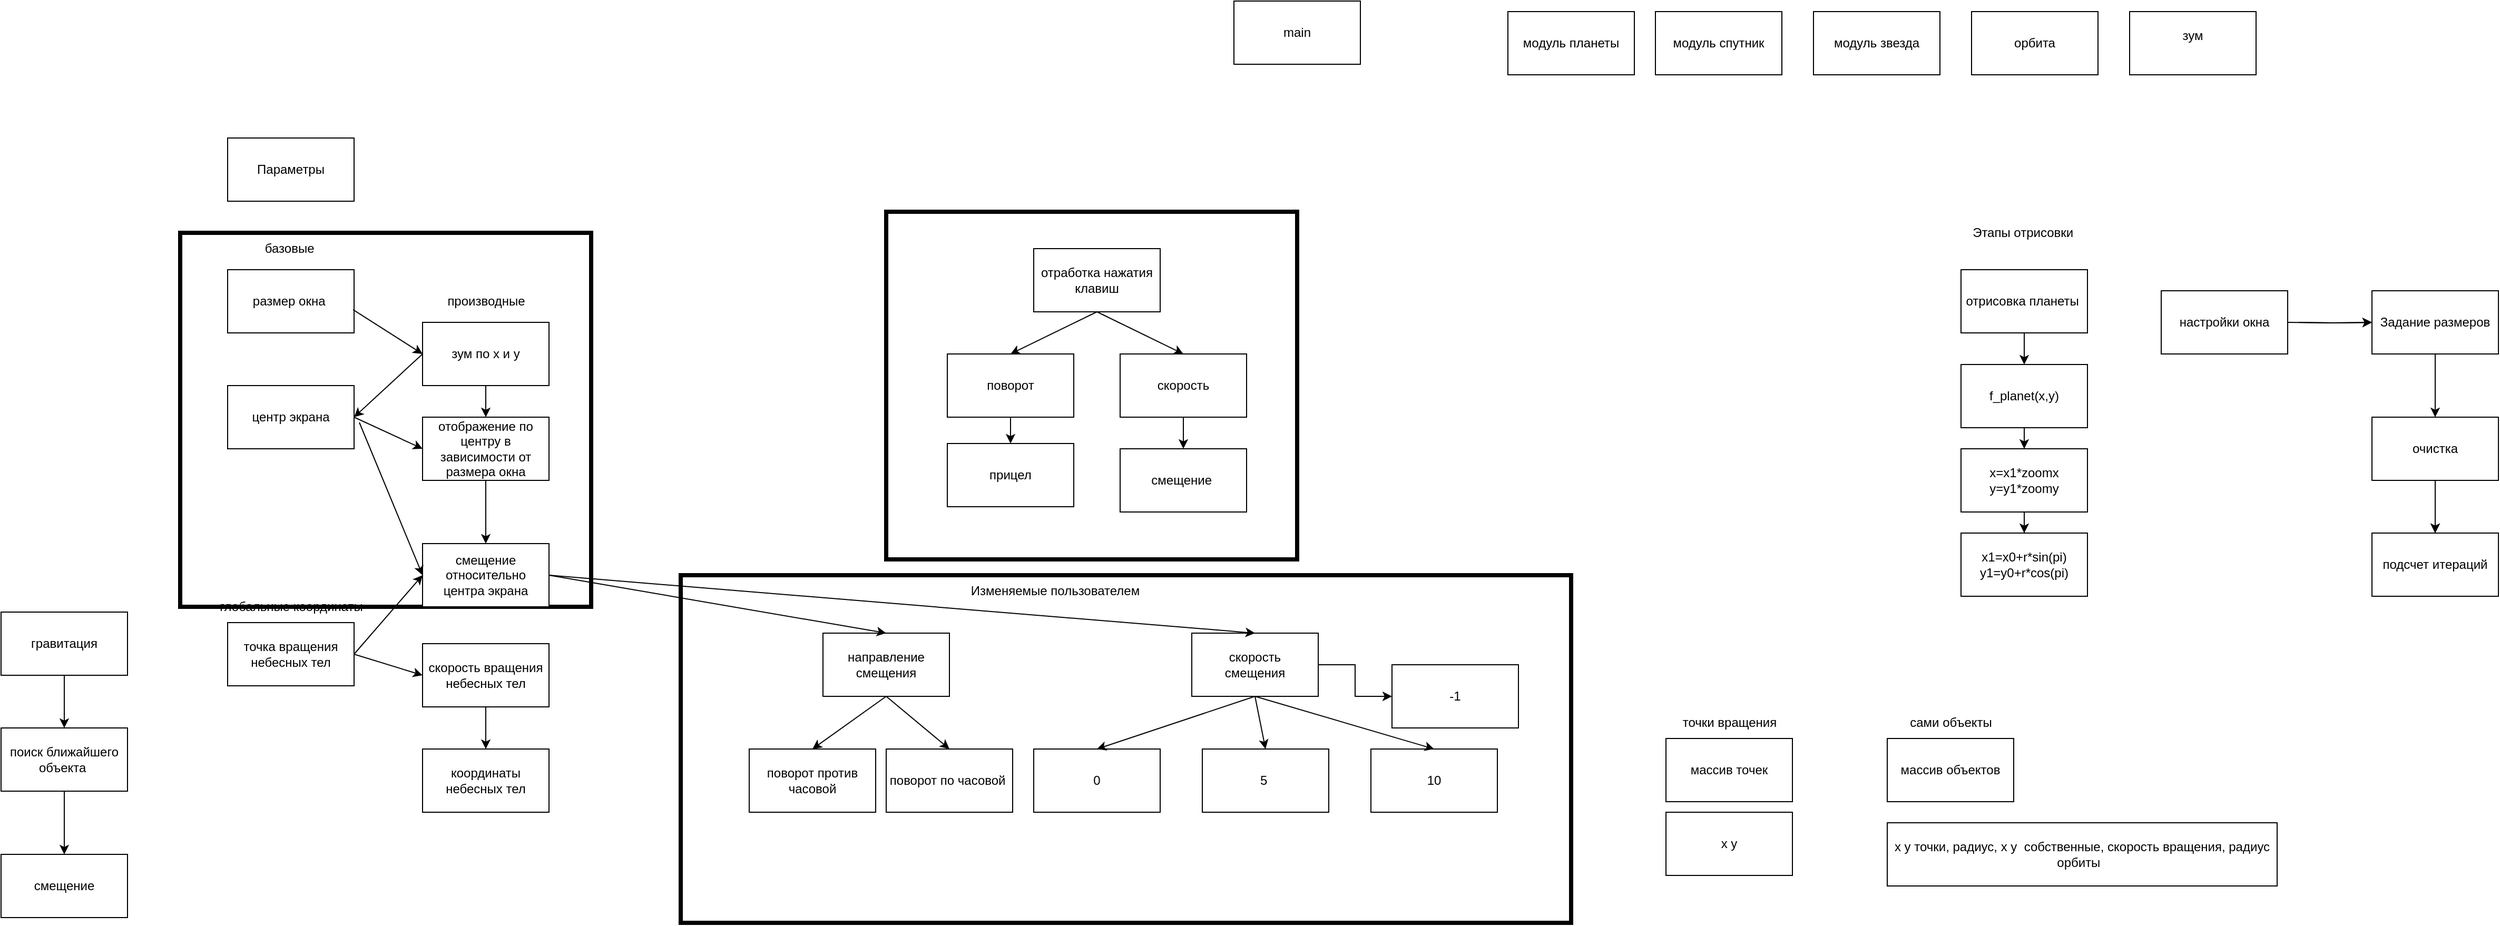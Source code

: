<mxfile version="27.0.5">
  <diagram name="Страница — 1" id="bq9KxYCUMmGJR8o-uWSk">
    <mxGraphModel dx="2253" dy="785" grid="1" gridSize="10" guides="1" tooltips="1" connect="1" arrows="1" fold="1" page="1" pageScale="1" pageWidth="827" pageHeight="1169" math="0" shadow="0">
      <root>
        <mxCell id="0" />
        <mxCell id="1" parent="0" />
        <mxCell id="pmHqVr79wdB7mCrw0Kby-65" value="" style="rounded=0;whiteSpace=wrap;html=1;strokeColor=light-dark(#000000,#00FF4C);strokeWidth=4;" vertex="1" parent="1">
          <mxGeometry x="-560" y="290" width="390" height="355" as="geometry" />
        </mxCell>
        <mxCell id="pmHqVr79wdB7mCrw0Kby-64" value="" style="rounded=0;whiteSpace=wrap;html=1;strokeColor=light-dark(#000000,#00FF4C);strokeWidth=4;" vertex="1" parent="1">
          <mxGeometry x="-85" y="615" width="845" height="330" as="geometry" />
        </mxCell>
        <mxCell id="pmHqVr79wdB7mCrw0Kby-63" value="" style="rounded=0;whiteSpace=wrap;html=1;strokeColor=light-dark(#000000,#00FF4C);strokeWidth=4;" vertex="1" parent="1">
          <mxGeometry x="110" y="270" width="390" height="330" as="geometry" />
        </mxCell>
        <mxCell id="u5NV7hlbbeQhAZytZryK-1" value="main" style="whiteSpace=wrap;html=1;" parent="1" vertex="1">
          <mxGeometry x="440" y="70" width="120" height="60" as="geometry" />
        </mxCell>
        <mxCell id="u5NV7hlbbeQhAZytZryK-2" value="модуль планеты" style="whiteSpace=wrap;html=1;" parent="1" vertex="1">
          <mxGeometry x="700" y="80" width="120" height="60" as="geometry" />
        </mxCell>
        <mxCell id="u5NV7hlbbeQhAZytZryK-3" value="модуль спутник" style="whiteSpace=wrap;html=1;" parent="1" vertex="1">
          <mxGeometry x="840" y="80" width="120" height="60" as="geometry" />
        </mxCell>
        <mxCell id="u5NV7hlbbeQhAZytZryK-4" value="модуль звезда" style="whiteSpace=wrap;html=1;" parent="1" vertex="1">
          <mxGeometry x="990" y="80" width="120" height="60" as="geometry" />
        </mxCell>
        <mxCell id="u5NV7hlbbeQhAZytZryK-5" value="орбита" style="whiteSpace=wrap;html=1;" parent="1" vertex="1">
          <mxGeometry x="1140" y="80" width="120" height="60" as="geometry" />
        </mxCell>
        <mxCell id="u5NV7hlbbeQhAZytZryK-24" value="" style="edgeStyle=orthogonalEdgeStyle;rounded=0;orthogonalLoop=1;jettySize=auto;html=1;" parent="1" target="u5NV7hlbbeQhAZytZryK-18" edge="1">
          <mxGeometry relative="1" as="geometry">
            <mxPoint x="1450" y="375" as="sourcePoint" />
          </mxGeometry>
        </mxCell>
        <mxCell id="u5NV7hlbbeQhAZytZryK-25" value="" style="edgeStyle=orthogonalEdgeStyle;rounded=0;orthogonalLoop=1;jettySize=auto;html=1;" parent="1" target="u5NV7hlbbeQhAZytZryK-18" edge="1">
          <mxGeometry relative="1" as="geometry">
            <mxPoint x="1440" y="375" as="sourcePoint" />
          </mxGeometry>
        </mxCell>
        <mxCell id="u5NV7hlbbeQhAZytZryK-6" value="настройки окна" style="whiteSpace=wrap;html=1;" parent="1" vertex="1">
          <mxGeometry x="1320" y="345" width="120" height="60" as="geometry" />
        </mxCell>
        <mxCell id="u5NV7hlbbeQhAZytZryK-20" value="" style="edgeStyle=orthogonalEdgeStyle;rounded=0;orthogonalLoop=1;jettySize=auto;html=1;" parent="1" source="u5NV7hlbbeQhAZytZryK-7" target="u5NV7hlbbeQhAZytZryK-19" edge="1">
          <mxGeometry relative="1" as="geometry" />
        </mxCell>
        <mxCell id="u5NV7hlbbeQhAZytZryK-22" value="" style="edgeStyle=orthogonalEdgeStyle;rounded=0;orthogonalLoop=1;jettySize=auto;html=1;" parent="1" source="u5NV7hlbbeQhAZytZryK-7" target="u5NV7hlbbeQhAZytZryK-19" edge="1">
          <mxGeometry relative="1" as="geometry" />
        </mxCell>
        <mxCell id="u5NV7hlbbeQhAZytZryK-7" value="очистка" style="whiteSpace=wrap;html=1;" parent="1" vertex="1">
          <mxGeometry x="1520" y="465" width="120" height="60" as="geometry" />
        </mxCell>
        <mxCell id="u5NV7hlbbeQhAZytZryK-9" value="зум&lt;div&gt;&lt;br&gt;&lt;/div&gt;" style="whiteSpace=wrap;html=1;" parent="1" vertex="1">
          <mxGeometry x="1290" y="80" width="120" height="60" as="geometry" />
        </mxCell>
        <mxCell id="u5NV7hlbbeQhAZytZryK-10" value="" style="edgeStyle=orthogonalEdgeStyle;rounded=0;orthogonalLoop=1;jettySize=auto;html=1;" parent="1" source="u5NV7hlbbeQhAZytZryK-11" target="u5NV7hlbbeQhAZytZryK-13" edge="1">
          <mxGeometry relative="1" as="geometry" />
        </mxCell>
        <mxCell id="u5NV7hlbbeQhAZytZryK-11" value="отрисовка планеты&amp;nbsp;" style="whiteSpace=wrap;html=1;" parent="1" vertex="1">
          <mxGeometry x="1130" y="325" width="120" height="60" as="geometry" />
        </mxCell>
        <mxCell id="u5NV7hlbbeQhAZytZryK-12" value="" style="edgeStyle=orthogonalEdgeStyle;rounded=0;orthogonalLoop=1;jettySize=auto;html=1;" parent="1" source="u5NV7hlbbeQhAZytZryK-13" target="u5NV7hlbbeQhAZytZryK-15" edge="1">
          <mxGeometry relative="1" as="geometry" />
        </mxCell>
        <mxCell id="u5NV7hlbbeQhAZytZryK-13" value="f_planet(x,y)" style="whiteSpace=wrap;html=1;" parent="1" vertex="1">
          <mxGeometry x="1130" y="415" width="120" height="60" as="geometry" />
        </mxCell>
        <mxCell id="u5NV7hlbbeQhAZytZryK-14" value="" style="edgeStyle=orthogonalEdgeStyle;rounded=0;orthogonalLoop=1;jettySize=auto;html=1;" parent="1" source="u5NV7hlbbeQhAZytZryK-15" target="u5NV7hlbbeQhAZytZryK-16" edge="1">
          <mxGeometry relative="1" as="geometry" />
        </mxCell>
        <mxCell id="u5NV7hlbbeQhAZytZryK-15" value="x=x1*zoomx&lt;br&gt;y=y1*zoomy" style="whiteSpace=wrap;html=1;" parent="1" vertex="1">
          <mxGeometry x="1130" y="495" width="120" height="60" as="geometry" />
        </mxCell>
        <mxCell id="u5NV7hlbbeQhAZytZryK-16" value="x1=x0+r*sin(pi)&lt;br&gt;y1=y0+r*cos(pi)" style="whiteSpace=wrap;html=1;" parent="1" vertex="1">
          <mxGeometry x="1130" y="575" width="120" height="60" as="geometry" />
        </mxCell>
        <mxCell id="u5NV7hlbbeQhAZytZryK-17" value="Этапы отрисовки&amp;nbsp;" style="text;html=1;align=center;verticalAlign=middle;resizable=0;points=[];autosize=1;strokeColor=none;fillColor=none;" parent="1" vertex="1">
          <mxGeometry x="1130" y="275" width="120" height="30" as="geometry" />
        </mxCell>
        <mxCell id="u5NV7hlbbeQhAZytZryK-23" value="" style="edgeStyle=orthogonalEdgeStyle;rounded=0;orthogonalLoop=1;jettySize=auto;html=1;" parent="1" source="u5NV7hlbbeQhAZytZryK-18" target="u5NV7hlbbeQhAZytZryK-7" edge="1">
          <mxGeometry relative="1" as="geometry" />
        </mxCell>
        <mxCell id="u5NV7hlbbeQhAZytZryK-18" value="Задание размеров" style="whiteSpace=wrap;html=1;" parent="1" vertex="1">
          <mxGeometry x="1520" y="345" width="120" height="60" as="geometry" />
        </mxCell>
        <mxCell id="u5NV7hlbbeQhAZytZryK-19" value="подсчет итераций" style="whiteSpace=wrap;html=1;strokeColor=light-dark(#000000,#990000);" parent="1" vertex="1">
          <mxGeometry x="1520" y="575" width="120" height="60" as="geometry" />
        </mxCell>
        <mxCell id="pmHqVr79wdB7mCrw0Kby-1" value="Параметры" style="whiteSpace=wrap;html=1;" vertex="1" parent="1">
          <mxGeometry x="-515" y="200" width="120" height="60" as="geometry" />
        </mxCell>
        <mxCell id="pmHqVr79wdB7mCrw0Kby-2" value="размер окна&amp;nbsp;" style="whiteSpace=wrap;html=1;" vertex="1" parent="1">
          <mxGeometry x="-515" y="325" width="120" height="60" as="geometry" />
        </mxCell>
        <mxCell id="pmHqVr79wdB7mCrw0Kby-3" value="зум по х и у" style="whiteSpace=wrap;html=1;" vertex="1" parent="1">
          <mxGeometry x="-330" y="375" width="120" height="60" as="geometry" />
        </mxCell>
        <mxCell id="pmHqVr79wdB7mCrw0Kby-4" value="центр экрана" style="whiteSpace=wrap;html=1;" vertex="1" parent="1">
          <mxGeometry x="-515" y="435" width="120" height="60" as="geometry" />
        </mxCell>
        <mxCell id="pmHqVr79wdB7mCrw0Kby-5" value="смещение относительно центра экрана" style="whiteSpace=wrap;html=1;" vertex="1" parent="1">
          <mxGeometry x="-330" y="585" width="120" height="60" as="geometry" />
        </mxCell>
        <mxCell id="pmHqVr79wdB7mCrw0Kby-6" value="направление смещения" style="whiteSpace=wrap;html=1;" vertex="1" parent="1">
          <mxGeometry x="50" y="670" width="120" height="60" as="geometry" />
        </mxCell>
        <mxCell id="pmHqVr79wdB7mCrw0Kby-62" value="" style="edgeStyle=orthogonalEdgeStyle;rounded=0;orthogonalLoop=1;jettySize=auto;html=1;" edge="1" parent="1" source="pmHqVr79wdB7mCrw0Kby-7" target="pmHqVr79wdB7mCrw0Kby-61">
          <mxGeometry relative="1" as="geometry" />
        </mxCell>
        <mxCell id="pmHqVr79wdB7mCrw0Kby-7" value="скорость&lt;div&gt;смещения&lt;/div&gt;" style="whiteSpace=wrap;html=1;" vertex="1" parent="1">
          <mxGeometry x="400" y="670" width="120" height="60" as="geometry" />
        </mxCell>
        <mxCell id="pmHqVr79wdB7mCrw0Kby-8" value="координаты небесных тел" style="whiteSpace=wrap;html=1;" vertex="1" parent="1">
          <mxGeometry x="-330" y="780" width="120" height="60" as="geometry" />
        </mxCell>
        <mxCell id="pmHqVr79wdB7mCrw0Kby-9" value="точка вращения небесных тел" style="whiteSpace=wrap;html=1;" vertex="1" parent="1">
          <mxGeometry x="-515" y="660" width="120" height="60" as="geometry" />
        </mxCell>
        <mxCell id="pmHqVr79wdB7mCrw0Kby-10" value="скорость вращения небесных тел" style="whiteSpace=wrap;html=1;" vertex="1" parent="1">
          <mxGeometry x="-330" y="680" width="120" height="60" as="geometry" />
        </mxCell>
        <mxCell id="pmHqVr79wdB7mCrw0Kby-11" value="базовые&amp;nbsp;" style="text;html=1;align=center;verticalAlign=middle;resizable=0;points=[];autosize=1;strokeColor=none;fillColor=none;" vertex="1" parent="1">
          <mxGeometry x="-490" y="290" width="70" height="30" as="geometry" />
        </mxCell>
        <mxCell id="pmHqVr79wdB7mCrw0Kby-13" value="производные" style="text;html=1;align=center;verticalAlign=middle;resizable=0;points=[];autosize=1;strokeColor=none;fillColor=none;" vertex="1" parent="1">
          <mxGeometry x="-320" y="340" width="100" height="30" as="geometry" />
        </mxCell>
        <mxCell id="pmHqVr79wdB7mCrw0Kby-14" value="" style="endArrow=classic;html=1;rounded=0;exitX=0.992;exitY=0.633;exitDx=0;exitDy=0;exitPerimeter=0;entryX=0;entryY=0.5;entryDx=0;entryDy=0;" edge="1" parent="1" source="pmHqVr79wdB7mCrw0Kby-2" target="pmHqVr79wdB7mCrw0Kby-3">
          <mxGeometry width="50" height="50" relative="1" as="geometry">
            <mxPoint x="30" y="530" as="sourcePoint" />
            <mxPoint x="80" y="480" as="targetPoint" />
          </mxGeometry>
        </mxCell>
        <mxCell id="pmHqVr79wdB7mCrw0Kby-15" value="отображение по центру в зависимости от размера окна" style="whiteSpace=wrap;html=1;" vertex="1" parent="1">
          <mxGeometry x="-330" y="465" width="120" height="60" as="geometry" />
        </mxCell>
        <mxCell id="pmHqVr79wdB7mCrw0Kby-16" value="" style="endArrow=classic;html=1;rounded=0;exitX=0;exitY=0.5;exitDx=0;exitDy=0;entryX=1;entryY=0.5;entryDx=0;entryDy=0;" edge="1" parent="1" source="pmHqVr79wdB7mCrw0Kby-3" target="pmHqVr79wdB7mCrw0Kby-4">
          <mxGeometry width="50" height="50" relative="1" as="geometry">
            <mxPoint x="-90" y="390" as="sourcePoint" />
            <mxPoint x="-40" y="340" as="targetPoint" />
          </mxGeometry>
        </mxCell>
        <mxCell id="pmHqVr79wdB7mCrw0Kby-17" value="" style="endArrow=classic;html=1;rounded=0;exitX=1;exitY=0.5;exitDx=0;exitDy=0;entryX=0;entryY=0.5;entryDx=0;entryDy=0;" edge="1" parent="1" source="pmHqVr79wdB7mCrw0Kby-4" target="pmHqVr79wdB7mCrw0Kby-15">
          <mxGeometry width="50" height="50" relative="1" as="geometry">
            <mxPoint x="-90" y="390" as="sourcePoint" />
            <mxPoint x="-40" y="340" as="targetPoint" />
          </mxGeometry>
        </mxCell>
        <mxCell id="pmHqVr79wdB7mCrw0Kby-18" value="" style="endArrow=classic;html=1;rounded=0;exitX=1;exitY=0.5;exitDx=0;exitDy=0;entryX=0;entryY=0.5;entryDx=0;entryDy=0;" edge="1" parent="1" source="pmHqVr79wdB7mCrw0Kby-9" target="pmHqVr79wdB7mCrw0Kby-5">
          <mxGeometry width="50" height="50" relative="1" as="geometry">
            <mxPoint x="-130" y="490" as="sourcePoint" />
            <mxPoint x="-80" y="440" as="targetPoint" />
          </mxGeometry>
        </mxCell>
        <mxCell id="pmHqVr79wdB7mCrw0Kby-19" value="" style="endArrow=classic;html=1;rounded=0;entryX=0;entryY=0.5;entryDx=0;entryDy=0;" edge="1" parent="1" target="pmHqVr79wdB7mCrw0Kby-5">
          <mxGeometry width="50" height="50" relative="1" as="geometry">
            <mxPoint x="-390" y="470" as="sourcePoint" />
            <mxPoint x="-80" y="440" as="targetPoint" />
          </mxGeometry>
        </mxCell>
        <mxCell id="pmHqVr79wdB7mCrw0Kby-20" value="Изменяемые пользователем" style="text;html=1;align=center;verticalAlign=middle;resizable=0;points=[];autosize=1;strokeColor=none;fillColor=none;" vertex="1" parent="1">
          <mxGeometry x="180" y="615" width="180" height="30" as="geometry" />
        </mxCell>
        <mxCell id="pmHqVr79wdB7mCrw0Kby-21" value="" style="endArrow=classic;html=1;rounded=0;exitX=1;exitY=0.5;exitDx=0;exitDy=0;entryX=0.5;entryY=0;entryDx=0;entryDy=0;" edge="1" parent="1" source="pmHqVr79wdB7mCrw0Kby-5" target="pmHqVr79wdB7mCrw0Kby-6">
          <mxGeometry width="50" height="50" relative="1" as="geometry">
            <mxPoint x="40" y="540" as="sourcePoint" />
            <mxPoint x="90" y="490" as="targetPoint" />
          </mxGeometry>
        </mxCell>
        <mxCell id="pmHqVr79wdB7mCrw0Kby-22" value="" style="endArrow=classic;html=1;rounded=0;exitX=1;exitY=0.5;exitDx=0;exitDy=0;entryX=0.5;entryY=0;entryDx=0;entryDy=0;" edge="1" parent="1" source="pmHqVr79wdB7mCrw0Kby-5" target="pmHqVr79wdB7mCrw0Kby-7">
          <mxGeometry width="50" height="50" relative="1" as="geometry">
            <mxPoint x="40" y="540" as="sourcePoint" />
            <mxPoint x="90" y="490" as="targetPoint" />
          </mxGeometry>
        </mxCell>
        <mxCell id="pmHqVr79wdB7mCrw0Kby-23" value="поворот по часовой&amp;nbsp;" style="whiteSpace=wrap;html=1;" vertex="1" parent="1">
          <mxGeometry x="110" y="780" width="120" height="60" as="geometry" />
        </mxCell>
        <mxCell id="pmHqVr79wdB7mCrw0Kby-24" value="поворот против часовой" style="whiteSpace=wrap;html=1;" vertex="1" parent="1">
          <mxGeometry x="-20" y="780" width="120" height="60" as="geometry" />
        </mxCell>
        <mxCell id="pmHqVr79wdB7mCrw0Kby-25" value="" style="endArrow=classic;html=1;rounded=0;exitX=0.5;exitY=1;exitDx=0;exitDy=0;entryX=0.5;entryY=0;entryDx=0;entryDy=0;" edge="1" parent="1" source="pmHqVr79wdB7mCrw0Kby-6" target="pmHqVr79wdB7mCrw0Kby-24">
          <mxGeometry width="50" height="50" relative="1" as="geometry">
            <mxPoint x="240" y="730" as="sourcePoint" />
            <mxPoint x="290" y="680" as="targetPoint" />
          </mxGeometry>
        </mxCell>
        <mxCell id="pmHqVr79wdB7mCrw0Kby-26" value="" style="endArrow=classic;html=1;rounded=0;exitX=0.5;exitY=1;exitDx=0;exitDy=0;entryX=0.5;entryY=0;entryDx=0;entryDy=0;" edge="1" parent="1" source="pmHqVr79wdB7mCrw0Kby-6" target="pmHqVr79wdB7mCrw0Kby-23">
          <mxGeometry width="50" height="50" relative="1" as="geometry">
            <mxPoint x="240" y="730" as="sourcePoint" />
            <mxPoint x="290" y="680" as="targetPoint" />
          </mxGeometry>
        </mxCell>
        <mxCell id="pmHqVr79wdB7mCrw0Kby-27" value="0" style="whiteSpace=wrap;html=1;" vertex="1" parent="1">
          <mxGeometry x="250" y="780" width="120" height="60" as="geometry" />
        </mxCell>
        <mxCell id="pmHqVr79wdB7mCrw0Kby-29" value="5&amp;nbsp;" style="whiteSpace=wrap;html=1;" vertex="1" parent="1">
          <mxGeometry x="410" y="780" width="120" height="60" as="geometry" />
        </mxCell>
        <mxCell id="pmHqVr79wdB7mCrw0Kby-30" value="10" style="whiteSpace=wrap;html=1;" vertex="1" parent="1">
          <mxGeometry x="570" y="780" width="120" height="60" as="geometry" />
        </mxCell>
        <mxCell id="pmHqVr79wdB7mCrw0Kby-31" value="" style="endArrow=classic;html=1;rounded=0;exitX=0.5;exitY=1;exitDx=0;exitDy=0;entryX=0.5;entryY=0;entryDx=0;entryDy=0;" edge="1" parent="1" source="pmHqVr79wdB7mCrw0Kby-7" target="pmHqVr79wdB7mCrw0Kby-27">
          <mxGeometry width="50" height="50" relative="1" as="geometry">
            <mxPoint x="220" y="660" as="sourcePoint" />
            <mxPoint x="270" y="610" as="targetPoint" />
          </mxGeometry>
        </mxCell>
        <mxCell id="pmHqVr79wdB7mCrw0Kby-32" value="" style="endArrow=classic;html=1;rounded=0;entryX=0.5;entryY=0;entryDx=0;entryDy=0;exitX=0.5;exitY=1;exitDx=0;exitDy=0;" edge="1" parent="1" source="pmHqVr79wdB7mCrw0Kby-7" target="pmHqVr79wdB7mCrw0Kby-29">
          <mxGeometry width="50" height="50" relative="1" as="geometry">
            <mxPoint x="330" y="730" as="sourcePoint" />
            <mxPoint x="320" y="790" as="targetPoint" />
          </mxGeometry>
        </mxCell>
        <mxCell id="pmHqVr79wdB7mCrw0Kby-33" value="" style="endArrow=classic;html=1;rounded=0;exitX=0.5;exitY=1;exitDx=0;exitDy=0;entryX=0.5;entryY=0;entryDx=0;entryDy=0;" edge="1" parent="1" source="pmHqVr79wdB7mCrw0Kby-7" target="pmHqVr79wdB7mCrw0Kby-30">
          <mxGeometry width="50" height="50" relative="1" as="geometry">
            <mxPoint x="350" y="750" as="sourcePoint" />
            <mxPoint x="330" y="800" as="targetPoint" />
          </mxGeometry>
        </mxCell>
        <mxCell id="pmHqVr79wdB7mCrw0Kby-34" value="" style="endArrow=classic;html=1;rounded=0;exitX=0.5;exitY=1;exitDx=0;exitDy=0;entryX=0.5;entryY=0;entryDx=0;entryDy=0;" edge="1" parent="1" source="pmHqVr79wdB7mCrw0Kby-3" target="pmHqVr79wdB7mCrw0Kby-15">
          <mxGeometry width="50" height="50" relative="1" as="geometry">
            <mxPoint x="100" y="660" as="sourcePoint" />
            <mxPoint x="150" y="610" as="targetPoint" />
          </mxGeometry>
        </mxCell>
        <mxCell id="pmHqVr79wdB7mCrw0Kby-35" value="" style="endArrow=classic;html=1;rounded=0;exitX=0.5;exitY=1;exitDx=0;exitDy=0;entryX=0.5;entryY=0;entryDx=0;entryDy=0;" edge="1" parent="1" source="pmHqVr79wdB7mCrw0Kby-15" target="pmHqVr79wdB7mCrw0Kby-5">
          <mxGeometry width="50" height="50" relative="1" as="geometry">
            <mxPoint x="70" y="540" as="sourcePoint" />
            <mxPoint x="120" y="490" as="targetPoint" />
          </mxGeometry>
        </mxCell>
        <mxCell id="pmHqVr79wdB7mCrw0Kby-37" value="" style="endArrow=classic;html=1;rounded=0;exitX=1;exitY=0.5;exitDx=0;exitDy=0;entryX=0;entryY=0.5;entryDx=0;entryDy=0;" edge="1" parent="1" source="pmHqVr79wdB7mCrw0Kby-9" target="pmHqVr79wdB7mCrw0Kby-10">
          <mxGeometry width="50" height="50" relative="1" as="geometry">
            <mxPoint x="100" y="750" as="sourcePoint" />
            <mxPoint x="150" y="700" as="targetPoint" />
          </mxGeometry>
        </mxCell>
        <mxCell id="pmHqVr79wdB7mCrw0Kby-38" value="" style="endArrow=classic;html=1;rounded=0;exitX=0.5;exitY=1;exitDx=0;exitDy=0;entryX=0.5;entryY=0;entryDx=0;entryDy=0;" edge="1" parent="1" source="pmHqVr79wdB7mCrw0Kby-10" target="pmHqVr79wdB7mCrw0Kby-8">
          <mxGeometry width="50" height="50" relative="1" as="geometry">
            <mxPoint x="-60" y="700" as="sourcePoint" />
            <mxPoint x="-10" y="650" as="targetPoint" />
          </mxGeometry>
        </mxCell>
        <mxCell id="pmHqVr79wdB7mCrw0Kby-39" value="глобальные координаты" style="text;html=1;align=center;verticalAlign=middle;resizable=0;points=[];autosize=1;strokeColor=none;fillColor=none;" vertex="1" parent="1">
          <mxGeometry x="-535" y="630" width="160" height="30" as="geometry" />
        </mxCell>
        <mxCell id="pmHqVr79wdB7mCrw0Kby-40" value="отработка нажатия клавиш" style="whiteSpace=wrap;html=1;" vertex="1" parent="1">
          <mxGeometry x="250" y="305" width="120" height="60" as="geometry" />
        </mxCell>
        <mxCell id="pmHqVr79wdB7mCrw0Kby-50" value="" style="edgeStyle=orthogonalEdgeStyle;rounded=0;orthogonalLoop=1;jettySize=auto;html=1;" edge="1" parent="1" source="pmHqVr79wdB7mCrw0Kby-41" target="pmHqVr79wdB7mCrw0Kby-48">
          <mxGeometry relative="1" as="geometry" />
        </mxCell>
        <mxCell id="pmHqVr79wdB7mCrw0Kby-41" value="поворот" style="whiteSpace=wrap;html=1;" vertex="1" parent="1">
          <mxGeometry x="168" y="405" width="120" height="60" as="geometry" />
        </mxCell>
        <mxCell id="pmHqVr79wdB7mCrw0Kby-51" value="" style="edgeStyle=orthogonalEdgeStyle;rounded=0;orthogonalLoop=1;jettySize=auto;html=1;" edge="1" parent="1" source="pmHqVr79wdB7mCrw0Kby-42" target="pmHqVr79wdB7mCrw0Kby-49">
          <mxGeometry relative="1" as="geometry" />
        </mxCell>
        <mxCell id="pmHqVr79wdB7mCrw0Kby-42" value="скорость" style="whiteSpace=wrap;html=1;" vertex="1" parent="1">
          <mxGeometry x="332" y="405" width="120" height="60" as="geometry" />
        </mxCell>
        <mxCell id="pmHqVr79wdB7mCrw0Kby-43" value="" style="endArrow=classic;html=1;rounded=0;exitX=0.5;exitY=1;exitDx=0;exitDy=0;entryX=0.5;entryY=0;entryDx=0;entryDy=0;" edge="1" parent="1" source="pmHqVr79wdB7mCrw0Kby-40" target="pmHqVr79wdB7mCrw0Kby-42">
          <mxGeometry width="50" height="50" relative="1" as="geometry">
            <mxPoint x="458" y="525" as="sourcePoint" />
            <mxPoint x="508" y="475" as="targetPoint" />
          </mxGeometry>
        </mxCell>
        <mxCell id="pmHqVr79wdB7mCrw0Kby-44" value="" style="endArrow=classic;html=1;rounded=0;entryX=0.5;entryY=0;entryDx=0;entryDy=0;exitX=0.5;exitY=1;exitDx=0;exitDy=0;" edge="1" parent="1" source="pmHqVr79wdB7mCrw0Kby-40" target="pmHqVr79wdB7mCrw0Kby-41">
          <mxGeometry width="50" height="50" relative="1" as="geometry">
            <mxPoint x="298" y="405" as="sourcePoint" />
            <mxPoint x="402" y="415" as="targetPoint" />
          </mxGeometry>
        </mxCell>
        <mxCell id="pmHqVr79wdB7mCrw0Kby-52" value="" style="edgeStyle=orthogonalEdgeStyle;rounded=0;orthogonalLoop=1;jettySize=auto;html=1;" edge="1" parent="1" source="pmHqVr79wdB7mCrw0Kby-45" target="pmHqVr79wdB7mCrw0Kby-46">
          <mxGeometry relative="1" as="geometry" />
        </mxCell>
        <mxCell id="pmHqVr79wdB7mCrw0Kby-45" value="гравитация" style="whiteSpace=wrap;html=1;" vertex="1" parent="1">
          <mxGeometry x="-730" y="650" width="120" height="60" as="geometry" />
        </mxCell>
        <mxCell id="pmHqVr79wdB7mCrw0Kby-53" value="" style="edgeStyle=orthogonalEdgeStyle;rounded=0;orthogonalLoop=1;jettySize=auto;html=1;" edge="1" parent="1" source="pmHqVr79wdB7mCrw0Kby-46" target="pmHqVr79wdB7mCrw0Kby-47">
          <mxGeometry relative="1" as="geometry" />
        </mxCell>
        <mxCell id="pmHqVr79wdB7mCrw0Kby-46" value="поиск ближайшего объекта&amp;nbsp;" style="whiteSpace=wrap;html=1;" vertex="1" parent="1">
          <mxGeometry x="-730" y="760" width="120" height="60" as="geometry" />
        </mxCell>
        <mxCell id="pmHqVr79wdB7mCrw0Kby-47" value="смещение" style="whiteSpace=wrap;html=1;" vertex="1" parent="1">
          <mxGeometry x="-730" y="880" width="120" height="60" as="geometry" />
        </mxCell>
        <mxCell id="pmHqVr79wdB7mCrw0Kby-48" value="прицел" style="whiteSpace=wrap;html=1;" vertex="1" parent="1">
          <mxGeometry x="168" y="490" width="120" height="60" as="geometry" />
        </mxCell>
        <mxCell id="pmHqVr79wdB7mCrw0Kby-49" value="смещение&amp;nbsp;" style="whiteSpace=wrap;html=1;" vertex="1" parent="1">
          <mxGeometry x="332" y="495" width="120" height="60" as="geometry" />
        </mxCell>
        <mxCell id="pmHqVr79wdB7mCrw0Kby-54" value="массив точек" style="whiteSpace=wrap;html=1;" vertex="1" parent="1">
          <mxGeometry x="850" y="770" width="120" height="60" as="geometry" />
        </mxCell>
        <mxCell id="pmHqVr79wdB7mCrw0Kby-55" value="массив объектов" style="whiteSpace=wrap;html=1;" vertex="1" parent="1">
          <mxGeometry x="1060" y="770" width="120" height="60" as="geometry" />
        </mxCell>
        <mxCell id="pmHqVr79wdB7mCrw0Kby-56" value="x y" style="whiteSpace=wrap;html=1;" vertex="1" parent="1">
          <mxGeometry x="850" y="840" width="120" height="60" as="geometry" />
        </mxCell>
        <mxCell id="pmHqVr79wdB7mCrw0Kby-57" value="x y точки, радиус, x y&amp;nbsp; собственные, скорость вращения, радиус орбиты&amp;nbsp;&amp;nbsp;" style="whiteSpace=wrap;html=1;" vertex="1" parent="1">
          <mxGeometry x="1060" y="850" width="370" height="60" as="geometry" />
        </mxCell>
        <mxCell id="pmHqVr79wdB7mCrw0Kby-58" value="точки вращения" style="text;html=1;align=center;verticalAlign=middle;resizable=0;points=[];autosize=1;strokeColor=none;fillColor=none;" vertex="1" parent="1">
          <mxGeometry x="855" y="740" width="110" height="30" as="geometry" />
        </mxCell>
        <mxCell id="pmHqVr79wdB7mCrw0Kby-59" value="сами объекты" style="text;html=1;align=center;verticalAlign=middle;resizable=0;points=[];autosize=1;strokeColor=none;fillColor=none;" vertex="1" parent="1">
          <mxGeometry x="1070" y="740" width="100" height="30" as="geometry" />
        </mxCell>
        <mxCell id="pmHqVr79wdB7mCrw0Kby-61" value="-1" style="whiteSpace=wrap;html=1;" vertex="1" parent="1">
          <mxGeometry x="590" y="700" width="120" height="60" as="geometry" />
        </mxCell>
      </root>
    </mxGraphModel>
  </diagram>
</mxfile>
